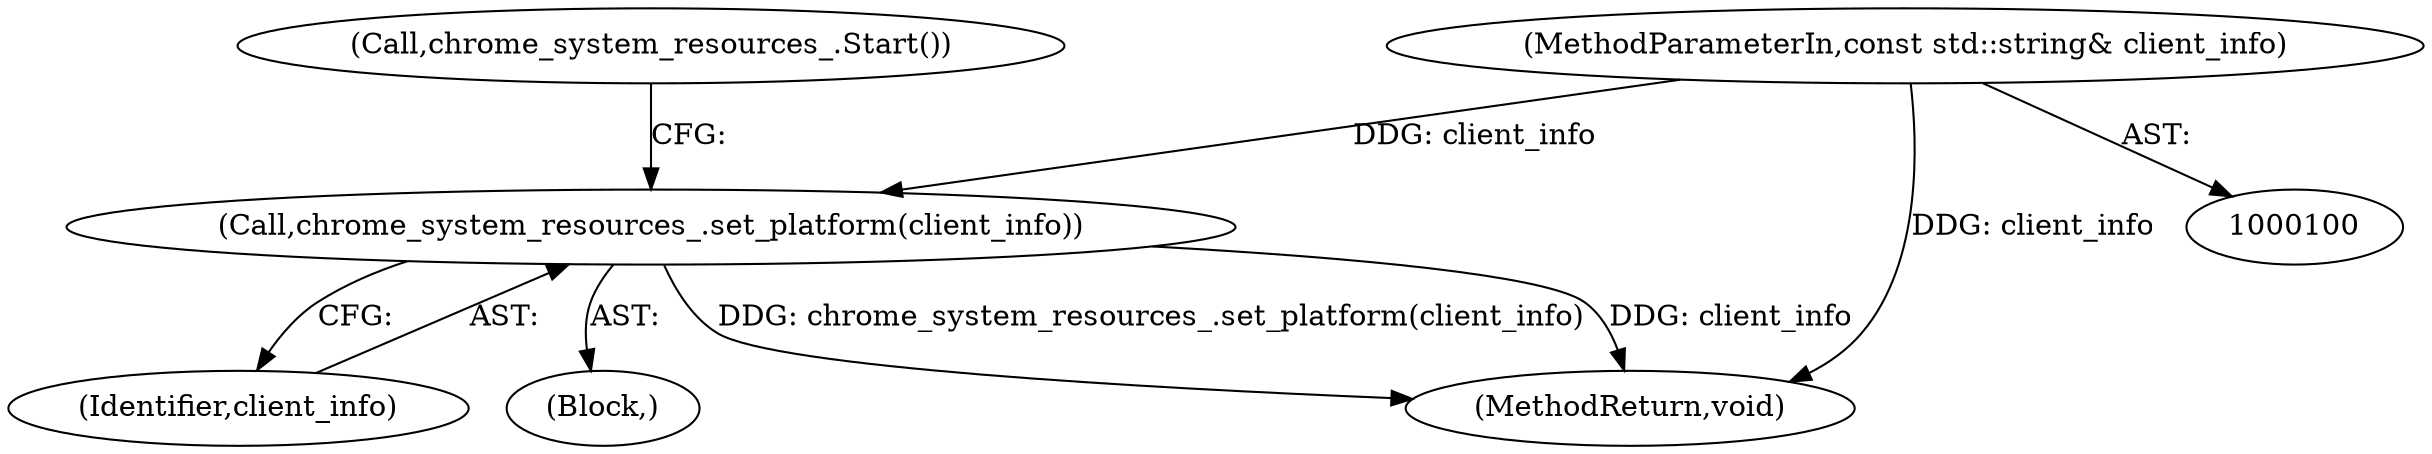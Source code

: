 digraph "0_Chrome_8a50f99c25fb70ff43aaa82b6f9569db383f0ca8_8@API" {
"1000112" [label="(Call,chrome_system_resources_.set_platform(client_info))"];
"1000103" [label="(MethodParameterIn,const std::string& client_info)"];
"1000113" [label="(Identifier,client_info)"];
"1000114" [label="(Call,chrome_system_resources_.Start())"];
"1000103" [label="(MethodParameterIn,const std::string& client_info)"];
"1000112" [label="(Call,chrome_system_resources_.set_platform(client_info))"];
"1000108" [label="(Block,)"];
"1000184" [label="(MethodReturn,void)"];
"1000112" -> "1000108"  [label="AST: "];
"1000112" -> "1000113"  [label="CFG: "];
"1000113" -> "1000112"  [label="AST: "];
"1000114" -> "1000112"  [label="CFG: "];
"1000112" -> "1000184"  [label="DDG: chrome_system_resources_.set_platform(client_info)"];
"1000112" -> "1000184"  [label="DDG: client_info"];
"1000103" -> "1000112"  [label="DDG: client_info"];
"1000103" -> "1000100"  [label="AST: "];
"1000103" -> "1000184"  [label="DDG: client_info"];
}
